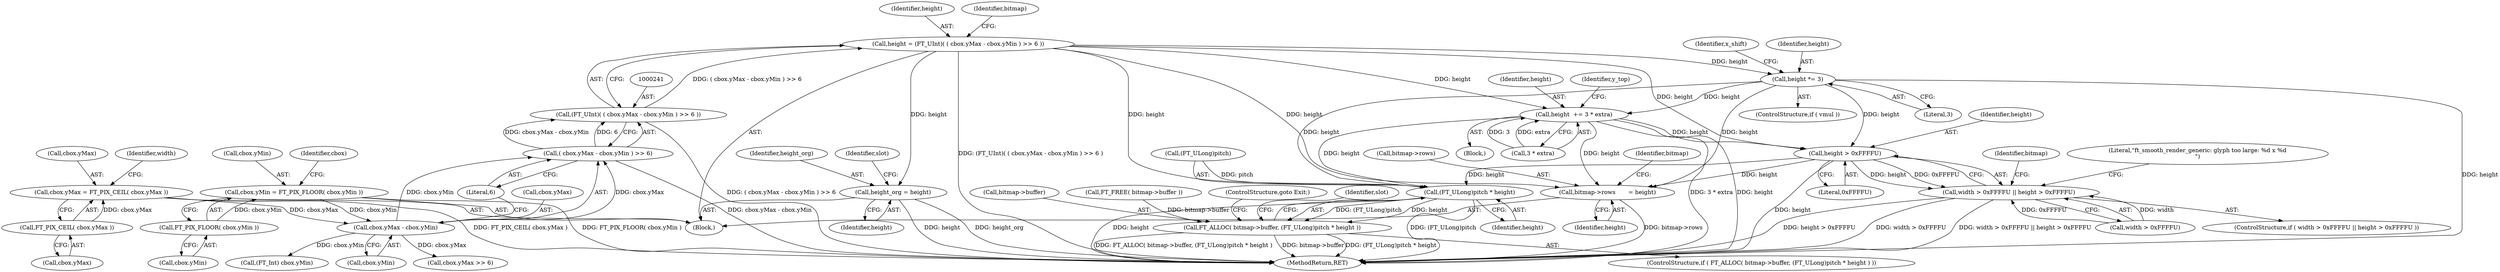 digraph "0_savannah_6305b869d86ff415a33576df6d43729673c66eee_0@integer" {
"1000238" [label="(Call,height = (FT_UInt)( ( cbox.yMax - cbox.yMin ) >> 6 ))"];
"1000240" [label="(Call,(FT_UInt)( ( cbox.yMax - cbox.yMin ) >> 6 ))"];
"1000242" [label="(Call,( cbox.yMax - cbox.yMin ) >> 6)"];
"1000243" [label="(Call,cbox.yMax - cbox.yMin)"];
"1000217" [label="(Call,cbox.yMax = FT_PIX_CEIL( cbox.yMax ))"];
"1000221" [label="(Call,FT_PIX_CEIL( cbox.yMax ))"];
"1000201" [label="(Call,cbox.yMin = FT_PIX_FLOOR( cbox.yMin ))"];
"1000205" [label="(Call,FT_PIX_FLOOR( cbox.yMin ))"];
"1000267" [label="(Call,height_org = height)"];
"1000308" [label="(Call,height *= 3)"];
"1000393" [label="(Call,height  += 3 * extra)"];
"1000408" [label="(Call,height > 0xFFFFU)"];
"1000404" [label="(Call,width > 0xFFFFU || height > 0xFFFFU)"];
"1000435" [label="(Call,bitmap->rows       = height)"];
"1000456" [label="(Call,(FT_ULong)pitch * height)"];
"1000452" [label="(Call,FT_ALLOC( bitmap->buffer, (FT_ULong)pitch * height ))"];
"1000226" [label="(Identifier,width)"];
"1000456" [label="(Call,(FT_ULong)pitch * height)"];
"1000206" [label="(Call,cbox.yMin)"];
"1000268" [label="(Identifier,height_org)"];
"1000385" [label="(Block,)"];
"1000312" [label="(Identifier,x_shift)"];
"1000274" [label="(Identifier,slot)"];
"1000453" [label="(Call,bitmap->buffer)"];
"1000247" [label="(Call,cbox.yMin)"];
"1000439" [label="(Identifier,height)"];
"1000395" [label="(Call,3 * extra)"];
"1000394" [label="(Identifier,height)"];
"1000279" [label="(Call,FT_FREE( bitmap->buffer ))"];
"1000308" [label="(Call,height *= 3)"];
"1000244" [label="(Call,cbox.yMax)"];
"1000410" [label="(Literal,0xFFFFU)"];
"1000267" [label="(Call,height_org = height)"];
"1000405" [label="(Call,width > 0xFFFFU)"];
"1000461" [label="(ControlStructure,goto Exit;)"];
"1000243" [label="(Call,cbox.yMax - cbox.yMin)"];
"1000465" [label="(Identifier,slot)"];
"1000221" [label="(Call,FT_PIX_CEIL( cbox.yMax ))"];
"1000242" [label="(Call,( cbox.yMax - cbox.yMin ) >> 6)"];
"1000435" [label="(Call,bitmap->rows       = height)"];
"1000451" [label="(ControlStructure,if ( FT_ALLOC( bitmap->buffer, (FT_ULong)pitch * height ) ))"];
"1000205" [label="(Call,FT_PIX_FLOOR( cbox.yMin ))"];
"1000240" [label="(Call,(FT_UInt)( ( cbox.yMax - cbox.yMin ) >> 6 ))"];
"1000422" [label="(Identifier,bitmap)"];
"1000123" [label="(Block,)"];
"1000408" [label="(Call,height > 0xFFFFU)"];
"1000320" [label="(Call,(FT_Int) cbox.yMin)"];
"1000457" [label="(Call,(FT_ULong)pitch)"];
"1000211" [label="(Identifier,cbox)"];
"1000306" [label="(ControlStructure,if ( vmul ))"];
"1000269" [label="(Identifier,height)"];
"1000238" [label="(Call,height = (FT_UInt)( ( cbox.yMax - cbox.yMin ) >> 6 ))"];
"1000222" [label="(Call,cbox.yMax)"];
"1000239" [label="(Identifier,height)"];
"1000217" [label="(Call,cbox.yMax = FT_PIX_CEIL( cbox.yMax ))"];
"1000310" [label="(Literal,3)"];
"1000218" [label="(Call,cbox.yMax)"];
"1000442" [label="(Identifier,bitmap)"];
"1000403" [label="(ControlStructure,if ( width > 0xFFFFU || height > 0xFFFFU ))"];
"1000414" [label="(Literal,\"ft_smooth_render_generic: glyph too large: %d x %d\n\")"];
"1000201" [label="(Call,cbox.yMin = FT_PIX_FLOOR( cbox.yMin ))"];
"1000404" [label="(Call,width > 0xFFFFU || height > 0xFFFFU)"];
"1000252" [label="(Identifier,bitmap)"];
"1000250" [label="(Literal,6)"];
"1000393" [label="(Call,height  += 3 * extra)"];
"1000202" [label="(Call,cbox.yMin)"];
"1000436" [label="(Call,bitmap->rows)"];
"1000460" [label="(Identifier,height)"];
"1000653" [label="(MethodReturn,RET)"];
"1000338" [label="(Call,cbox.yMax >> 6)"];
"1000409" [label="(Identifier,height)"];
"1000309" [label="(Identifier,height)"];
"1000399" [label="(Identifier,y_top)"];
"1000452" [label="(Call,FT_ALLOC( bitmap->buffer, (FT_ULong)pitch * height ))"];
"1000238" -> "1000123"  [label="AST: "];
"1000238" -> "1000240"  [label="CFG: "];
"1000239" -> "1000238"  [label="AST: "];
"1000240" -> "1000238"  [label="AST: "];
"1000252" -> "1000238"  [label="CFG: "];
"1000238" -> "1000653"  [label="DDG: (FT_UInt)( ( cbox.yMax - cbox.yMin ) >> 6 )"];
"1000240" -> "1000238"  [label="DDG: ( cbox.yMax - cbox.yMin ) >> 6"];
"1000238" -> "1000267"  [label="DDG: height"];
"1000238" -> "1000308"  [label="DDG: height"];
"1000238" -> "1000393"  [label="DDG: height"];
"1000238" -> "1000408"  [label="DDG: height"];
"1000238" -> "1000435"  [label="DDG: height"];
"1000238" -> "1000456"  [label="DDG: height"];
"1000240" -> "1000242"  [label="CFG: "];
"1000241" -> "1000240"  [label="AST: "];
"1000242" -> "1000240"  [label="AST: "];
"1000240" -> "1000653"  [label="DDG: ( cbox.yMax - cbox.yMin ) >> 6"];
"1000242" -> "1000240"  [label="DDG: cbox.yMax - cbox.yMin"];
"1000242" -> "1000240"  [label="DDG: 6"];
"1000242" -> "1000250"  [label="CFG: "];
"1000243" -> "1000242"  [label="AST: "];
"1000250" -> "1000242"  [label="AST: "];
"1000242" -> "1000653"  [label="DDG: cbox.yMax - cbox.yMin"];
"1000243" -> "1000242"  [label="DDG: cbox.yMax"];
"1000243" -> "1000242"  [label="DDG: cbox.yMin"];
"1000243" -> "1000247"  [label="CFG: "];
"1000244" -> "1000243"  [label="AST: "];
"1000247" -> "1000243"  [label="AST: "];
"1000250" -> "1000243"  [label="CFG: "];
"1000217" -> "1000243"  [label="DDG: cbox.yMax"];
"1000201" -> "1000243"  [label="DDG: cbox.yMin"];
"1000243" -> "1000320"  [label="DDG: cbox.yMin"];
"1000243" -> "1000338"  [label="DDG: cbox.yMax"];
"1000217" -> "1000123"  [label="AST: "];
"1000217" -> "1000221"  [label="CFG: "];
"1000218" -> "1000217"  [label="AST: "];
"1000221" -> "1000217"  [label="AST: "];
"1000226" -> "1000217"  [label="CFG: "];
"1000217" -> "1000653"  [label="DDG: FT_PIX_CEIL( cbox.yMax )"];
"1000221" -> "1000217"  [label="DDG: cbox.yMax"];
"1000221" -> "1000222"  [label="CFG: "];
"1000222" -> "1000221"  [label="AST: "];
"1000201" -> "1000123"  [label="AST: "];
"1000201" -> "1000205"  [label="CFG: "];
"1000202" -> "1000201"  [label="AST: "];
"1000205" -> "1000201"  [label="AST: "];
"1000211" -> "1000201"  [label="CFG: "];
"1000201" -> "1000653"  [label="DDG: FT_PIX_FLOOR( cbox.yMin )"];
"1000205" -> "1000201"  [label="DDG: cbox.yMin"];
"1000205" -> "1000206"  [label="CFG: "];
"1000206" -> "1000205"  [label="AST: "];
"1000267" -> "1000123"  [label="AST: "];
"1000267" -> "1000269"  [label="CFG: "];
"1000268" -> "1000267"  [label="AST: "];
"1000269" -> "1000267"  [label="AST: "];
"1000274" -> "1000267"  [label="CFG: "];
"1000267" -> "1000653"  [label="DDG: height"];
"1000267" -> "1000653"  [label="DDG: height_org"];
"1000308" -> "1000306"  [label="AST: "];
"1000308" -> "1000310"  [label="CFG: "];
"1000309" -> "1000308"  [label="AST: "];
"1000310" -> "1000308"  [label="AST: "];
"1000312" -> "1000308"  [label="CFG: "];
"1000308" -> "1000653"  [label="DDG: height"];
"1000308" -> "1000393"  [label="DDG: height"];
"1000308" -> "1000408"  [label="DDG: height"];
"1000308" -> "1000435"  [label="DDG: height"];
"1000308" -> "1000456"  [label="DDG: height"];
"1000393" -> "1000385"  [label="AST: "];
"1000393" -> "1000395"  [label="CFG: "];
"1000394" -> "1000393"  [label="AST: "];
"1000395" -> "1000393"  [label="AST: "];
"1000399" -> "1000393"  [label="CFG: "];
"1000393" -> "1000653"  [label="DDG: height"];
"1000393" -> "1000653"  [label="DDG: 3 * extra"];
"1000395" -> "1000393"  [label="DDG: 3"];
"1000395" -> "1000393"  [label="DDG: extra"];
"1000393" -> "1000408"  [label="DDG: height"];
"1000393" -> "1000435"  [label="DDG: height"];
"1000393" -> "1000456"  [label="DDG: height"];
"1000408" -> "1000404"  [label="AST: "];
"1000408" -> "1000410"  [label="CFG: "];
"1000409" -> "1000408"  [label="AST: "];
"1000410" -> "1000408"  [label="AST: "];
"1000404" -> "1000408"  [label="CFG: "];
"1000408" -> "1000653"  [label="DDG: height"];
"1000408" -> "1000404"  [label="DDG: height"];
"1000408" -> "1000404"  [label="DDG: 0xFFFFU"];
"1000408" -> "1000435"  [label="DDG: height"];
"1000408" -> "1000456"  [label="DDG: height"];
"1000404" -> "1000403"  [label="AST: "];
"1000404" -> "1000405"  [label="CFG: "];
"1000405" -> "1000404"  [label="AST: "];
"1000414" -> "1000404"  [label="CFG: "];
"1000422" -> "1000404"  [label="CFG: "];
"1000404" -> "1000653"  [label="DDG: width > 0xFFFFU"];
"1000404" -> "1000653"  [label="DDG: width > 0xFFFFU || height > 0xFFFFU"];
"1000404" -> "1000653"  [label="DDG: height > 0xFFFFU"];
"1000405" -> "1000404"  [label="DDG: width"];
"1000405" -> "1000404"  [label="DDG: 0xFFFFU"];
"1000435" -> "1000123"  [label="AST: "];
"1000435" -> "1000439"  [label="CFG: "];
"1000436" -> "1000435"  [label="AST: "];
"1000439" -> "1000435"  [label="AST: "];
"1000442" -> "1000435"  [label="CFG: "];
"1000435" -> "1000653"  [label="DDG: bitmap->rows"];
"1000456" -> "1000452"  [label="AST: "];
"1000456" -> "1000460"  [label="CFG: "];
"1000457" -> "1000456"  [label="AST: "];
"1000460" -> "1000456"  [label="AST: "];
"1000452" -> "1000456"  [label="CFG: "];
"1000456" -> "1000653"  [label="DDG: height"];
"1000456" -> "1000653"  [label="DDG: (FT_ULong)pitch"];
"1000456" -> "1000452"  [label="DDG: (FT_ULong)pitch"];
"1000456" -> "1000452"  [label="DDG: height"];
"1000457" -> "1000456"  [label="DDG: pitch"];
"1000452" -> "1000451"  [label="AST: "];
"1000453" -> "1000452"  [label="AST: "];
"1000461" -> "1000452"  [label="CFG: "];
"1000465" -> "1000452"  [label="CFG: "];
"1000452" -> "1000653"  [label="DDG: FT_ALLOC( bitmap->buffer, (FT_ULong)pitch * height )"];
"1000452" -> "1000653"  [label="DDG: bitmap->buffer"];
"1000452" -> "1000653"  [label="DDG: (FT_ULong)pitch * height"];
"1000279" -> "1000452"  [label="DDG: bitmap->buffer"];
}
